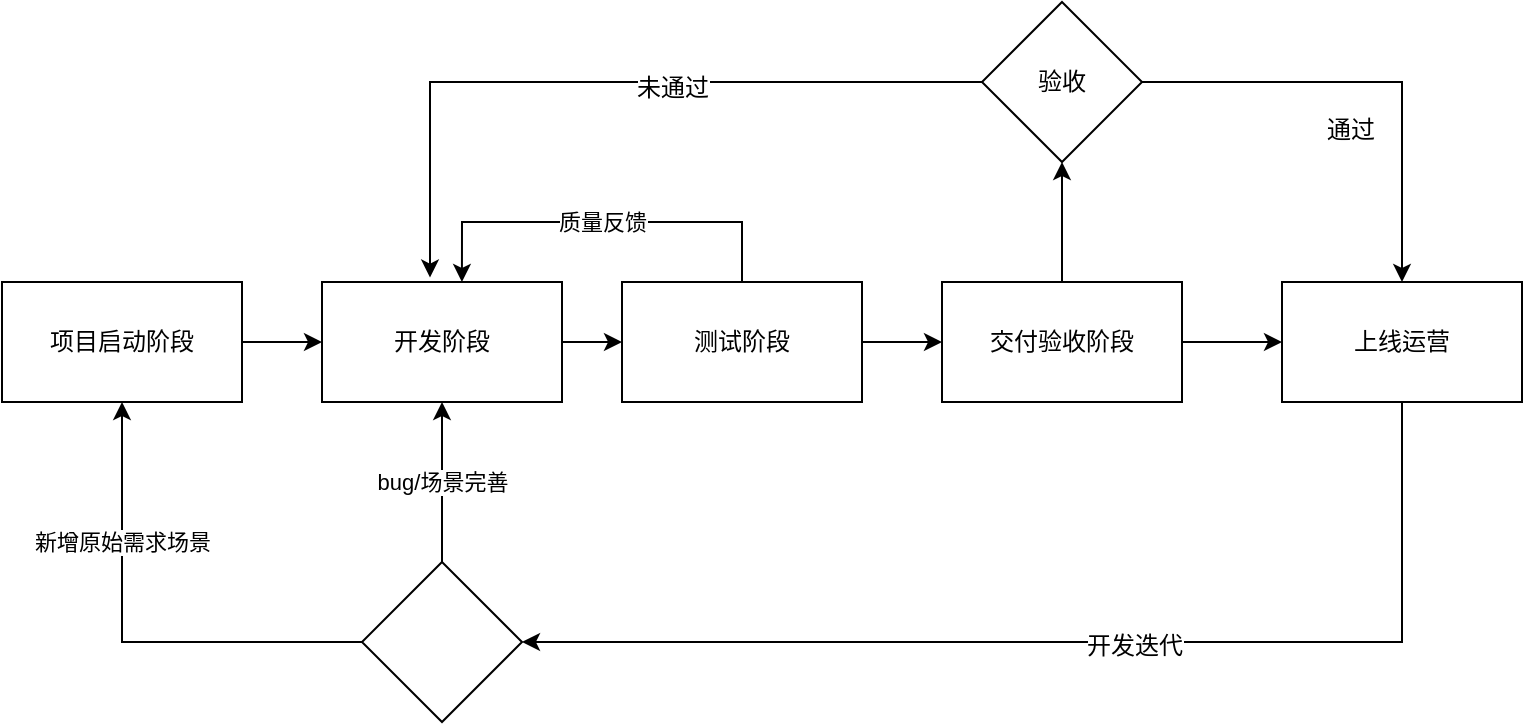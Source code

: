 <mxfile version="12.9.6" type="github" pages="6">
  <diagram id="UoA-Zzfz1vhdeuAnnWxP" name="总体流程">
    <mxGraphModel dx="1038" dy="582" grid="1" gridSize="10" guides="1" tooltips="1" connect="1" arrows="1" fold="1" page="1" pageScale="1" pageWidth="827" pageHeight="1169" math="0" shadow="0">
      <root>
        <mxCell id="0" />
        <mxCell id="1" parent="0" />
        <mxCell id="crJnKc-flBkaumyG6s30-9" style="edgeStyle=orthogonalEdgeStyle;rounded=0;orthogonalLoop=1;jettySize=auto;html=1;entryX=1;entryY=0.5;entryDx=0;entryDy=0;exitX=1;exitY=0.5;exitDx=0;exitDy=0;" edge="1" parent="1" target="crJnKc-flBkaumyG6s30-55">
          <mxGeometry relative="1" as="geometry">
            <mxPoint x="420" y="505" as="sourcePoint" />
            <Array as="points">
              <mxPoint x="480" y="505" />
              <mxPoint x="480" y="90" />
            </Array>
          </mxGeometry>
        </mxCell>
        <mxCell id="crJnKc-flBkaumyG6s30-16" value="评审未通过" style="text;html=1;align=center;verticalAlign=middle;resizable=0;points=[];labelBackgroundColor=#ffffff;" vertex="1" connectable="0" parent="crJnKc-flBkaumyG6s30-9">
          <mxGeometry x="-0.687" y="3" relative="1" as="geometry">
            <mxPoint x="5" y="-97" as="offset" />
          </mxGeometry>
        </mxCell>
        <mxCell id="crJnKc-flBkaumyG6s30-49" style="edgeStyle=orthogonalEdgeStyle;rounded=0;orthogonalLoop=1;jettySize=auto;html=1;entryX=0;entryY=0.5;entryDx=0;entryDy=0;" edge="1" parent="1" source="crJnKc-flBkaumyG6s30-41" target="crJnKc-flBkaumyG6s30-42">
          <mxGeometry relative="1" as="geometry" />
        </mxCell>
        <mxCell id="crJnKc-flBkaumyG6s30-41" value="项目启动阶段" style="rounded=0;whiteSpace=wrap;html=1;" vertex="1" parent="1">
          <mxGeometry x="40" y="150" width="120" height="60" as="geometry" />
        </mxCell>
        <mxCell id="crJnKc-flBkaumyG6s30-50" style="edgeStyle=orthogonalEdgeStyle;rounded=0;orthogonalLoop=1;jettySize=auto;html=1;entryX=0;entryY=0.5;entryDx=0;entryDy=0;" edge="1" parent="1" source="crJnKc-flBkaumyG6s30-42" target="crJnKc-flBkaumyG6s30-43">
          <mxGeometry relative="1" as="geometry" />
        </mxCell>
        <mxCell id="crJnKc-flBkaumyG6s30-42" value="开发阶段" style="rounded=0;whiteSpace=wrap;html=1;" vertex="1" parent="1">
          <mxGeometry x="200" y="150" width="120" height="60" as="geometry" />
        </mxCell>
        <mxCell id="crJnKc-flBkaumyG6s30-51" style="edgeStyle=orthogonalEdgeStyle;rounded=0;orthogonalLoop=1;jettySize=auto;html=1;entryX=0;entryY=0.5;entryDx=0;entryDy=0;" edge="1" parent="1" source="crJnKc-flBkaumyG6s30-43" target="crJnKc-flBkaumyG6s30-44">
          <mxGeometry relative="1" as="geometry" />
        </mxCell>
        <mxCell id="crJnKc-flBkaumyG6s30-53" value="质量反馈" style="edgeStyle=orthogonalEdgeStyle;rounded=0;orthogonalLoop=1;jettySize=auto;html=1;entryX=0.583;entryY=0;entryDx=0;entryDy=0;entryPerimeter=0;exitX=0.5;exitY=0;exitDx=0;exitDy=0;" edge="1" parent="1" source="crJnKc-flBkaumyG6s30-43" target="crJnKc-flBkaumyG6s30-42">
          <mxGeometry relative="1" as="geometry">
            <mxPoint x="310" y="130" as="targetPoint" />
            <Array as="points">
              <mxPoint x="410" y="120" />
              <mxPoint x="270" y="120" />
            </Array>
          </mxGeometry>
        </mxCell>
        <mxCell id="crJnKc-flBkaumyG6s30-43" value="测试阶段" style="rounded=0;whiteSpace=wrap;html=1;" vertex="1" parent="1">
          <mxGeometry x="350" y="150" width="120" height="60" as="geometry" />
        </mxCell>
        <mxCell id="crJnKc-flBkaumyG6s30-52" style="edgeStyle=orthogonalEdgeStyle;rounded=0;orthogonalLoop=1;jettySize=auto;html=1;entryX=0;entryY=0.5;entryDx=0;entryDy=0;" edge="1" parent="1" source="crJnKc-flBkaumyG6s30-44" target="crJnKc-flBkaumyG6s30-46">
          <mxGeometry relative="1" as="geometry" />
        </mxCell>
        <mxCell id="RSqO1_gyAW5d6-Sgawib-1" style="edgeStyle=orthogonalEdgeStyle;rounded=0;orthogonalLoop=1;jettySize=auto;html=1;entryX=0.5;entryY=1;entryDx=0;entryDy=0;" edge="1" parent="1" source="crJnKc-flBkaumyG6s30-44" target="RSqO1_gyAW5d6-Sgawib-2">
          <mxGeometry relative="1" as="geometry">
            <mxPoint x="570" y="80" as="targetPoint" />
          </mxGeometry>
        </mxCell>
        <mxCell id="crJnKc-flBkaumyG6s30-44" value="交付验收阶段" style="rounded=0;whiteSpace=wrap;html=1;" vertex="1" parent="1">
          <mxGeometry x="510" y="150" width="120" height="60" as="geometry" />
        </mxCell>
        <mxCell id="crJnKc-flBkaumyG6s30-47" style="edgeStyle=orthogonalEdgeStyle;rounded=0;orthogonalLoop=1;jettySize=auto;html=1;entryX=1;entryY=0.5;entryDx=0;entryDy=0;" edge="1" parent="1" source="crJnKc-flBkaumyG6s30-46" target="tnhYkuL-Jj_Xwct31y-H-1">
          <mxGeometry relative="1" as="geometry">
            <mxPoint x="530" y="290" as="targetPoint" />
            <Array as="points">
              <mxPoint x="740" y="330" />
            </Array>
          </mxGeometry>
        </mxCell>
        <mxCell id="crJnKc-flBkaumyG6s30-48" value="开发迭代" style="text;html=1;align=center;verticalAlign=middle;resizable=0;points=[];labelBackgroundColor=#ffffff;" vertex="1" connectable="0" parent="crJnKc-flBkaumyG6s30-47">
          <mxGeometry x="-0.092" y="2" relative="1" as="geometry">
            <mxPoint as="offset" />
          </mxGeometry>
        </mxCell>
        <mxCell id="crJnKc-flBkaumyG6s30-46" value="上线运营" style="rounded=0;whiteSpace=wrap;html=1;" vertex="1" parent="1">
          <mxGeometry x="680" y="150" width="120" height="60" as="geometry" />
        </mxCell>
        <mxCell id="tnhYkuL-Jj_Xwct31y-H-5" value="bug/场景完善" style="edgeStyle=orthogonalEdgeStyle;rounded=0;orthogonalLoop=1;jettySize=auto;html=1;entryX=0.5;entryY=1;entryDx=0;entryDy=0;" edge="1" parent="1" source="tnhYkuL-Jj_Xwct31y-H-1" target="crJnKc-flBkaumyG6s30-42">
          <mxGeometry relative="1" as="geometry" />
        </mxCell>
        <mxCell id="tnhYkuL-Jj_Xwct31y-H-6" value="新增原始需求场景" style="edgeStyle=orthogonalEdgeStyle;rounded=0;orthogonalLoop=1;jettySize=auto;html=1;entryX=0.5;entryY=1;entryDx=0;entryDy=0;" edge="1" parent="1" source="tnhYkuL-Jj_Xwct31y-H-1" target="crJnKc-flBkaumyG6s30-41">
          <mxGeometry x="0.417" relative="1" as="geometry">
            <mxPoint as="offset" />
          </mxGeometry>
        </mxCell>
        <mxCell id="tnhYkuL-Jj_Xwct31y-H-1" value="" style="rhombus;whiteSpace=wrap;html=1;" vertex="1" parent="1">
          <mxGeometry x="220" y="290" width="80" height="80" as="geometry" />
        </mxCell>
        <mxCell id="RSqO1_gyAW5d6-Sgawib-3" style="edgeStyle=orthogonalEdgeStyle;rounded=0;orthogonalLoop=1;jettySize=auto;html=1;entryX=0.45;entryY=-0.037;entryDx=0;entryDy=0;entryPerimeter=0;" edge="1" parent="1" source="RSqO1_gyAW5d6-Sgawib-2" target="crJnKc-flBkaumyG6s30-42">
          <mxGeometry relative="1" as="geometry" />
        </mxCell>
        <mxCell id="RSqO1_gyAW5d6-Sgawib-4" value="未通过" style="text;html=1;align=center;verticalAlign=middle;resizable=0;points=[];labelBackgroundColor=#ffffff;" vertex="1" connectable="0" parent="RSqO1_gyAW5d6-Sgawib-3">
          <mxGeometry x="-0.169" y="3" relative="1" as="geometry">
            <mxPoint as="offset" />
          </mxGeometry>
        </mxCell>
        <mxCell id="RSqO1_gyAW5d6-Sgawib-5" style="edgeStyle=orthogonalEdgeStyle;rounded=0;orthogonalLoop=1;jettySize=auto;html=1;entryX=0.5;entryY=0;entryDx=0;entryDy=0;" edge="1" parent="1" source="RSqO1_gyAW5d6-Sgawib-2" target="crJnKc-flBkaumyG6s30-46">
          <mxGeometry relative="1" as="geometry" />
        </mxCell>
        <mxCell id="RSqO1_gyAW5d6-Sgawib-6" value="通过" style="text;html=1;align=center;verticalAlign=middle;resizable=0;points=[];labelBackgroundColor=#ffffff;" vertex="1" connectable="0" parent="RSqO1_gyAW5d6-Sgawib-5">
          <mxGeometry x="0.127" y="-24" relative="1" as="geometry">
            <mxPoint x="-26" as="offset" />
          </mxGeometry>
        </mxCell>
        <mxCell id="RSqO1_gyAW5d6-Sgawib-2" value="验收" style="rhombus;whiteSpace=wrap;html=1;" vertex="1" parent="1">
          <mxGeometry x="530" y="10" width="80" height="80" as="geometry" />
        </mxCell>
      </root>
    </mxGraphModel>
  </diagram>
  <diagram id="FbHNLf8eaivtvqFvErUM" name="启动阶段">
    <mxGraphModel dx="1038" dy="582" grid="1" gridSize="10" guides="1" tooltips="1" connect="1" arrows="1" fold="1" page="1" pageScale="1" pageWidth="827" pageHeight="1169" math="0" shadow="0">
      <root>
        <mxCell id="cHoKzpRAT0axAUDO1nBq-0" />
        <mxCell id="cHoKzpRAT0axAUDO1nBq-1" parent="cHoKzpRAT0axAUDO1nBq-0" />
        <mxCell id="6SUkAWQsIGE4WXe0ET4C-0" style="edgeStyle=orthogonalEdgeStyle;rounded=0;orthogonalLoop=1;jettySize=auto;html=1;entryX=0.5;entryY=0;entryDx=0;entryDy=0;" edge="1" parent="cHoKzpRAT0axAUDO1nBq-1" source="6SUkAWQsIGE4WXe0ET4C-1" target="6SUkAWQsIGE4WXe0ET4C-11">
          <mxGeometry relative="1" as="geometry" />
        </mxCell>
        <mxCell id="6SUkAWQsIGE4WXe0ET4C-1" value="需求分析" style="rounded=0;whiteSpace=wrap;html=1;" vertex="1" parent="cHoKzpRAT0axAUDO1nBq-1">
          <mxGeometry x="180" y="140" width="120" height="60" as="geometry" />
        </mxCell>
        <mxCell id="6SUkAWQsIGE4WXe0ET4C-2" style="edgeStyle=orthogonalEdgeStyle;rounded=0;orthogonalLoop=1;jettySize=auto;html=1;entryX=0.5;entryY=0;entryDx=0;entryDy=0;" edge="1" parent="cHoKzpRAT0axAUDO1nBq-1" source="6SUkAWQsIGE4WXe0ET4C-3" target="t_4Hjyr6zvlqlIlVrDBV-0">
          <mxGeometry relative="1" as="geometry" />
        </mxCell>
        <mxCell id="6SUkAWQsIGE4WXe0ET4C-3" value="总体设计" style="rounded=0;whiteSpace=wrap;html=1;" vertex="1" parent="cHoKzpRAT0axAUDO1nBq-1">
          <mxGeometry x="490" y="240" width="120" height="60" as="geometry" />
        </mxCell>
        <mxCell id="6SUkAWQsIGE4WXe0ET4C-4" style="edgeStyle=orthogonalEdgeStyle;rounded=0;orthogonalLoop=1;jettySize=auto;html=1;" edge="1" parent="cHoKzpRAT0axAUDO1nBq-1" source="6SUkAWQsIGE4WXe0ET4C-5" target="6SUkAWQsIGE4WXe0ET4C-9">
          <mxGeometry relative="1" as="geometry">
            <mxPoint x="550" y="585" as="targetPoint" />
          </mxGeometry>
        </mxCell>
        <mxCell id="6SUkAWQsIGE4WXe0ET4C-5" value="设计评审" style="rounded=0;whiteSpace=wrap;html=1;" vertex="1" parent="cHoKzpRAT0axAUDO1nBq-1">
          <mxGeometry x="490" y="455" width="120" height="60" as="geometry" />
        </mxCell>
        <mxCell id="6SUkAWQsIGE4WXe0ET4C-6" style="edgeStyle=orthogonalEdgeStyle;rounded=0;orthogonalLoop=1;jettySize=auto;html=1;entryX=1;entryY=0.5;entryDx=0;entryDy=0;exitX=1;exitY=0.5;exitDx=0;exitDy=0;" edge="1" parent="cHoKzpRAT0axAUDO1nBq-1" source="6SUkAWQsIGE4WXe0ET4C-9" target="6SUkAWQsIGE4WXe0ET4C-23">
          <mxGeometry relative="1" as="geometry">
            <Array as="points">
              <mxPoint x="660" y="585" />
              <mxPoint x="660" y="170" />
            </Array>
          </mxGeometry>
        </mxCell>
        <mxCell id="6SUkAWQsIGE4WXe0ET4C-7" value="评审未通过" style="text;html=1;align=center;verticalAlign=middle;resizable=0;points=[];labelBackgroundColor=#ffffff;" vertex="1" connectable="0" parent="6SUkAWQsIGE4WXe0ET4C-6">
          <mxGeometry x="-0.687" y="3" relative="1" as="geometry">
            <mxPoint x="5" y="-97" as="offset" />
          </mxGeometry>
        </mxCell>
        <mxCell id="6SUkAWQsIGE4WXe0ET4C-8" value="评审通过" style="edgeStyle=orthogonalEdgeStyle;rounded=0;orthogonalLoop=1;jettySize=auto;html=1;entryX=0.5;entryY=0;entryDx=0;entryDy=0;" edge="1" parent="cHoKzpRAT0axAUDO1nBq-1" source="6SUkAWQsIGE4WXe0ET4C-9" target="6SUkAWQsIGE4WXe0ET4C-15">
          <mxGeometry relative="1" as="geometry">
            <mxPoint x="550" y="715" as="targetPoint" />
          </mxGeometry>
        </mxCell>
        <mxCell id="6SUkAWQsIGE4WXe0ET4C-9" value="" style="rhombus;whiteSpace=wrap;html=1;" vertex="1" parent="cHoKzpRAT0axAUDO1nBq-1">
          <mxGeometry x="510" y="545" width="80" height="80" as="geometry" />
        </mxCell>
        <mxCell id="6SUkAWQsIGE4WXe0ET4C-10" style="edgeStyle=orthogonalEdgeStyle;rounded=0;orthogonalLoop=1;jettySize=auto;html=1;" edge="1" parent="cHoKzpRAT0axAUDO1nBq-1" source="6SUkAWQsIGE4WXe0ET4C-11" target="6SUkAWQsIGE4WXe0ET4C-14">
          <mxGeometry relative="1" as="geometry" />
        </mxCell>
        <mxCell id="6SUkAWQsIGE4WXe0ET4C-11" value="需求评审" style="rounded=0;whiteSpace=wrap;html=1;" vertex="1" parent="cHoKzpRAT0axAUDO1nBq-1">
          <mxGeometry x="180" y="240" width="120" height="60" as="geometry" />
        </mxCell>
        <mxCell id="6SUkAWQsIGE4WXe0ET4C-12" value="评审未通过" style="edgeStyle=orthogonalEdgeStyle;rounded=0;orthogonalLoop=1;jettySize=auto;html=1;entryX=0.5;entryY=0;entryDx=0;entryDy=0;" edge="1" parent="cHoKzpRAT0axAUDO1nBq-1" source="6SUkAWQsIGE4WXe0ET4C-14" target="6SUkAWQsIGE4WXe0ET4C-16">
          <mxGeometry relative="1" as="geometry">
            <mxPoint x="240" y="480" as="targetPoint" />
          </mxGeometry>
        </mxCell>
        <mxCell id="t_4Hjyr6zvlqlIlVrDBV-2" value="评审通过" style="edgeStyle=orthogonalEdgeStyle;rounded=0;orthogonalLoop=1;jettySize=auto;html=1;entryX=0;entryY=0.5;entryDx=0;entryDy=0;" edge="1" parent="cHoKzpRAT0axAUDO1nBq-1" source="6SUkAWQsIGE4WXe0ET4C-14" target="t_4Hjyr6zvlqlIlVrDBV-1">
          <mxGeometry relative="1" as="geometry" />
        </mxCell>
        <mxCell id="6SUkAWQsIGE4WXe0ET4C-14" value="" style="rhombus;whiteSpace=wrap;html=1;" vertex="1" parent="cHoKzpRAT0axAUDO1nBq-1">
          <mxGeometry x="200" y="330" width="80" height="80" as="geometry" />
        </mxCell>
        <mxCell id="6SUkAWQsIGE4WXe0ET4C-15" value="开发阶段" style="rounded=0;whiteSpace=wrap;html=1;" vertex="1" parent="cHoKzpRAT0axAUDO1nBq-1">
          <mxGeometry x="490" y="685" width="120" height="55" as="geometry" />
        </mxCell>
        <mxCell id="6SUkAWQsIGE4WXe0ET4C-16" value="项目/任务终止" style="rounded=0;whiteSpace=wrap;html=1;" vertex="1" parent="cHoKzpRAT0axAUDO1nBq-1">
          <mxGeometry x="180" y="685" width="120" height="55" as="geometry" />
        </mxCell>
        <mxCell id="6SUkAWQsIGE4WXe0ET4C-17" style="edgeStyle=orthogonalEdgeStyle;rounded=0;orthogonalLoop=1;jettySize=auto;html=1;entryX=0.5;entryY=0;entryDx=0;entryDy=0;" edge="1" parent="cHoKzpRAT0axAUDO1nBq-1" source="6SUkAWQsIGE4WXe0ET4C-18" target="6SUkAWQsIGE4WXe0ET4C-1">
          <mxGeometry relative="1" as="geometry" />
        </mxCell>
        <mxCell id="6SUkAWQsIGE4WXe0ET4C-18" value="启动" style="rounded=0;whiteSpace=wrap;html=1;" vertex="1" parent="cHoKzpRAT0axAUDO1nBq-1">
          <mxGeometry x="180" y="50" width="120" height="60" as="geometry" />
        </mxCell>
        <mxCell id="6SUkAWQsIGE4WXe0ET4C-19" style="edgeStyle=orthogonalEdgeStyle;rounded=0;orthogonalLoop=1;jettySize=auto;html=1;entryX=0.5;entryY=0;entryDx=0;entryDy=0;" edge="1" parent="cHoKzpRAT0axAUDO1nBq-1" source="6SUkAWQsIGE4WXe0ET4C-23" target="t_4Hjyr6zvlqlIlVrDBV-1">
          <mxGeometry relative="1" as="geometry" />
        </mxCell>
        <mxCell id="6SUkAWQsIGE4WXe0ET4C-20" value="设计问题" style="text;html=1;align=center;verticalAlign=middle;resizable=0;points=[];labelBackgroundColor=#ffffff;" vertex="1" connectable="0" parent="6SUkAWQsIGE4WXe0ET4C-19">
          <mxGeometry x="-0.17" relative="1" as="geometry">
            <mxPoint y="-9" as="offset" />
          </mxGeometry>
        </mxCell>
        <mxCell id="6SUkAWQsIGE4WXe0ET4C-21" style="edgeStyle=orthogonalEdgeStyle;rounded=0;orthogonalLoop=1;jettySize=auto;html=1;entryX=1;entryY=0.5;entryDx=0;entryDy=0;" edge="1" parent="cHoKzpRAT0axAUDO1nBq-1" source="6SUkAWQsIGE4WXe0ET4C-23" target="6SUkAWQsIGE4WXe0ET4C-1">
          <mxGeometry relative="1" as="geometry" />
        </mxCell>
        <mxCell id="6SUkAWQsIGE4WXe0ET4C-22" value="需求问题" style="text;html=1;align=center;verticalAlign=middle;resizable=0;points=[];labelBackgroundColor=#ffffff;" vertex="1" connectable="0" parent="6SUkAWQsIGE4WXe0ET4C-21">
          <mxGeometry x="0.242" y="-4" relative="1" as="geometry">
            <mxPoint x="17" y="-16" as="offset" />
          </mxGeometry>
        </mxCell>
        <mxCell id="6SUkAWQsIGE4WXe0ET4C-23" value="" style="rhombus;whiteSpace=wrap;html=1;" vertex="1" parent="cHoKzpRAT0axAUDO1nBq-1">
          <mxGeometry x="360" y="130" width="80" height="80" as="geometry" />
        </mxCell>
        <mxCell id="t_4Hjyr6zvlqlIlVrDBV-6" style="edgeStyle=orthogonalEdgeStyle;rounded=0;orthogonalLoop=1;jettySize=auto;html=1;entryX=0.5;entryY=0;entryDx=0;entryDy=0;" edge="1" parent="cHoKzpRAT0axAUDO1nBq-1" source="t_4Hjyr6zvlqlIlVrDBV-0" target="6SUkAWQsIGE4WXe0ET4C-5">
          <mxGeometry relative="1" as="geometry" />
        </mxCell>
        <mxCell id="t_4Hjyr6zvlqlIlVrDBV-0" value="详细设计" style="rounded=0;whiteSpace=wrap;html=1;dashed=1;" vertex="1" parent="cHoKzpRAT0axAUDO1nBq-1">
          <mxGeometry x="490" y="340" width="120" height="60" as="geometry" />
        </mxCell>
        <mxCell id="t_4Hjyr6zvlqlIlVrDBV-4" value="否" style="edgeStyle=orthogonalEdgeStyle;rounded=0;orthogonalLoop=1;jettySize=auto;html=1;entryX=0;entryY=0.5;entryDx=0;entryDy=0;" edge="1" parent="cHoKzpRAT0axAUDO1nBq-1" source="t_4Hjyr6zvlqlIlVrDBV-1" target="6SUkAWQsIGE4WXe0ET4C-3">
          <mxGeometry relative="1" as="geometry" />
        </mxCell>
        <mxCell id="t_4Hjyr6zvlqlIlVrDBV-5" value="是" style="edgeStyle=orthogonalEdgeStyle;rounded=0;orthogonalLoop=1;jettySize=auto;html=1;entryX=0;entryY=0.5;entryDx=0;entryDy=0;" edge="1" parent="cHoKzpRAT0axAUDO1nBq-1" source="t_4Hjyr6zvlqlIlVrDBV-1" target="t_4Hjyr6zvlqlIlVrDBV-0">
          <mxGeometry relative="1" as="geometry">
            <Array as="points">
              <mxPoint x="400" y="370" />
            </Array>
          </mxGeometry>
        </mxCell>
        <mxCell id="t_4Hjyr6zvlqlIlVrDBV-1" value="是否迭代&lt;br&gt;开发阶段" style="rhombus;whiteSpace=wrap;html=1;dashed=1;" vertex="1" parent="cHoKzpRAT0axAUDO1nBq-1">
          <mxGeometry x="360" y="260" width="80" height="80" as="geometry" />
        </mxCell>
      </root>
    </mxGraphModel>
  </diagram>
  <diagram id="VqEBZtRZBrBNpugkGes_" name="开发阶段">
    <mxGraphModel dx="1278" dy="582" grid="1" gridSize="10" guides="1" tooltips="1" connect="1" arrows="1" fold="1" page="1" pageScale="1" pageWidth="827" pageHeight="1169" math="0" shadow="0">
      <root>
        <mxCell id="5ozKN3dUndQtkclv_5A_-0" />
        <mxCell id="5ozKN3dUndQtkclv_5A_-1" parent="5ozKN3dUndQtkclv_5A_-0" />
        <mxCell id="UBvh8aakVTCHAFaaaQY9-0" style="edgeStyle=orthogonalEdgeStyle;rounded=0;orthogonalLoop=1;jettySize=auto;html=1;entryX=0.5;entryY=0;entryDx=0;entryDy=0;" edge="1" parent="5ozKN3dUndQtkclv_5A_-1" source="UBvh8aakVTCHAFaaaQY9-1" target="UBvh8aakVTCHAFaaaQY9-3">
          <mxGeometry relative="1" as="geometry" />
        </mxCell>
        <mxCell id="UBvh8aakVTCHAFaaaQY9-1" value="开发任务分配/领取" style="rounded=0;whiteSpace=wrap;html=1;" vertex="1" parent="5ozKN3dUndQtkclv_5A_-1">
          <mxGeometry x="280" y="40" width="120" height="60" as="geometry" />
        </mxCell>
        <mxCell id="UBvh8aakVTCHAFaaaQY9-2" style="edgeStyle=orthogonalEdgeStyle;rounded=0;orthogonalLoop=1;jettySize=auto;html=1;entryX=0.5;entryY=0;entryDx=0;entryDy=0;" edge="1" parent="5ozKN3dUndQtkclv_5A_-1" source="UBvh8aakVTCHAFaaaQY9-3" target="UBvh8aakVTCHAFaaaQY9-5">
          <mxGeometry relative="1" as="geometry" />
        </mxCell>
        <mxCell id="UBvh8aakVTCHAFaaaQY9-3" value="任务分解" style="rounded=0;whiteSpace=wrap;html=1;" vertex="1" parent="5ozKN3dUndQtkclv_5A_-1">
          <mxGeometry x="280" y="150" width="120" height="60" as="geometry" />
        </mxCell>
        <mxCell id="UBvh8aakVTCHAFaaaQY9-4" style="edgeStyle=orthogonalEdgeStyle;rounded=0;orthogonalLoop=1;jettySize=auto;html=1;entryX=0.5;entryY=0;entryDx=0;entryDy=0;" edge="1" parent="5ozKN3dUndQtkclv_5A_-1" source="UBvh8aakVTCHAFaaaQY9-5" target="UBvh8aakVTCHAFaaaQY9-6">
          <mxGeometry relative="1" as="geometry" />
        </mxCell>
        <mxCell id="UBvh8aakVTCHAFaaaQY9-5" value="代码实现" style="rounded=0;whiteSpace=wrap;html=1;" vertex="1" parent="5ozKN3dUndQtkclv_5A_-1">
          <mxGeometry x="280" y="270" width="120" height="60" as="geometry" />
        </mxCell>
        <mxCell id="UBvh8aakVTCHAFaaaQY9-6" value="提交测试" style="rounded=0;whiteSpace=wrap;html=1;" vertex="1" parent="5ozKN3dUndQtkclv_5A_-1">
          <mxGeometry x="280" y="380" width="120" height="60" as="geometry" />
        </mxCell>
      </root>
    </mxGraphModel>
  </diagram>
  <diagram id="uKKlFwGW-pA8Lae4-MeS" name="测试阶段">
    <mxGraphModel dx="1278" dy="582" grid="1" gridSize="10" guides="1" tooltips="1" connect="1" arrows="1" fold="1" page="1" pageScale="1" pageWidth="827" pageHeight="1169" math="0" shadow="0">
      <root>
        <mxCell id="lYZmqbmckTdhuHnP3Rof-0" />
        <mxCell id="lYZmqbmckTdhuHnP3Rof-1" parent="lYZmqbmckTdhuHnP3Rof-0" />
      </root>
    </mxGraphModel>
  </diagram>
  <diagram id="48y4DzN1SwvEWlcS6thG" name="交付验收阶段">
    <mxGraphModel dx="1278" dy="582" grid="1" gridSize="10" guides="1" tooltips="1" connect="1" arrows="1" fold="1" page="1" pageScale="1" pageWidth="827" pageHeight="1169" math="0" shadow="0">
      <root>
        <mxCell id="VxlM3mD-DHDNb8EGO9Gq-0" />
        <mxCell id="VxlM3mD-DHDNb8EGO9Gq-1" parent="VxlM3mD-DHDNb8EGO9Gq-0" />
      </root>
    </mxGraphModel>
  </diagram>
  <diagram id="Fm7OZkXAKQsKhdjljrY_" name="迭代开发阶段">
    <mxGraphModel dx="1278" dy="582" grid="1" gridSize="10" guides="1" tooltips="1" connect="1" arrows="1" fold="1" page="1" pageScale="1" pageWidth="827" pageHeight="1169" math="0" shadow="0">
      <root>
        <mxCell id="z7DYGxnSRpZYGNHQZjFK-0" />
        <mxCell id="z7DYGxnSRpZYGNHQZjFK-1" parent="z7DYGxnSRpZYGNHQZjFK-0" />
      </root>
    </mxGraphModel>
  </diagram>
</mxfile>
